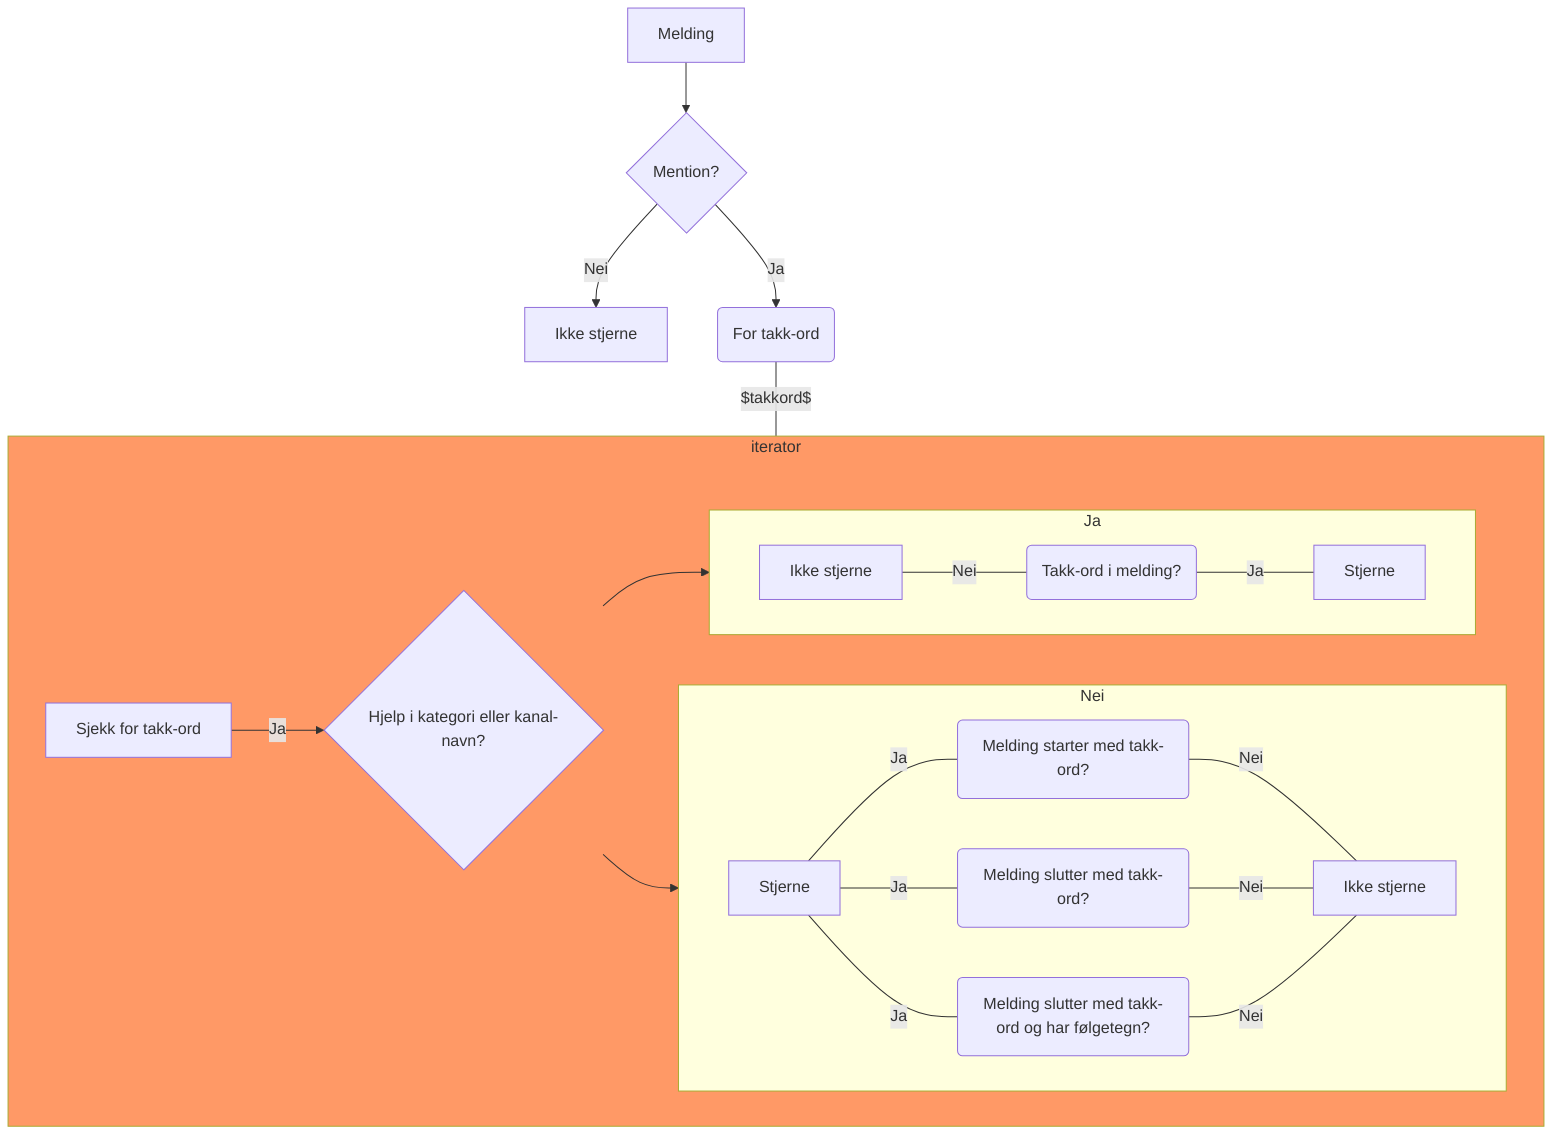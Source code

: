 flowchart TD
    A[Melding] --> B{Mention?}
    B --> |Nei| C[Ikke stjerne]
    B --> |Ja| D(For takk-ord)
    D ---|"$takkord$"| iterator

    subgraph iterator
        E[Sjekk for takk-ord]
        E --> |Ja| F{Hjelp i kategori eller kanal-navn?}
        F --> Nei
        subgraph Nei
            direction RL
            BA[Ikke stjerne]
            BB[Stjerne]
            BC(Melding starter med takk-ord?)
            BD(Melding slutter med takk-ord?)
            BE(Melding slutter med takk-ord og har følgetegn?)
            BA ---|Nei| BC ---|Ja| BB
            BA ---|Nei| BD ---|Ja| BB
            BA ---|Nei| BE ---|Ja| BB

        end
        F --> Ja
        subgraph Ja
            direction LR
            AA[Ikke stjerne]
            AB[Stjerne]
            AC(Takk-ord i melding?)
            AA ---|Nei| AC ---|Ja| AB
        end
    end
classDef iterator fill:#f96
class iterator iterator;